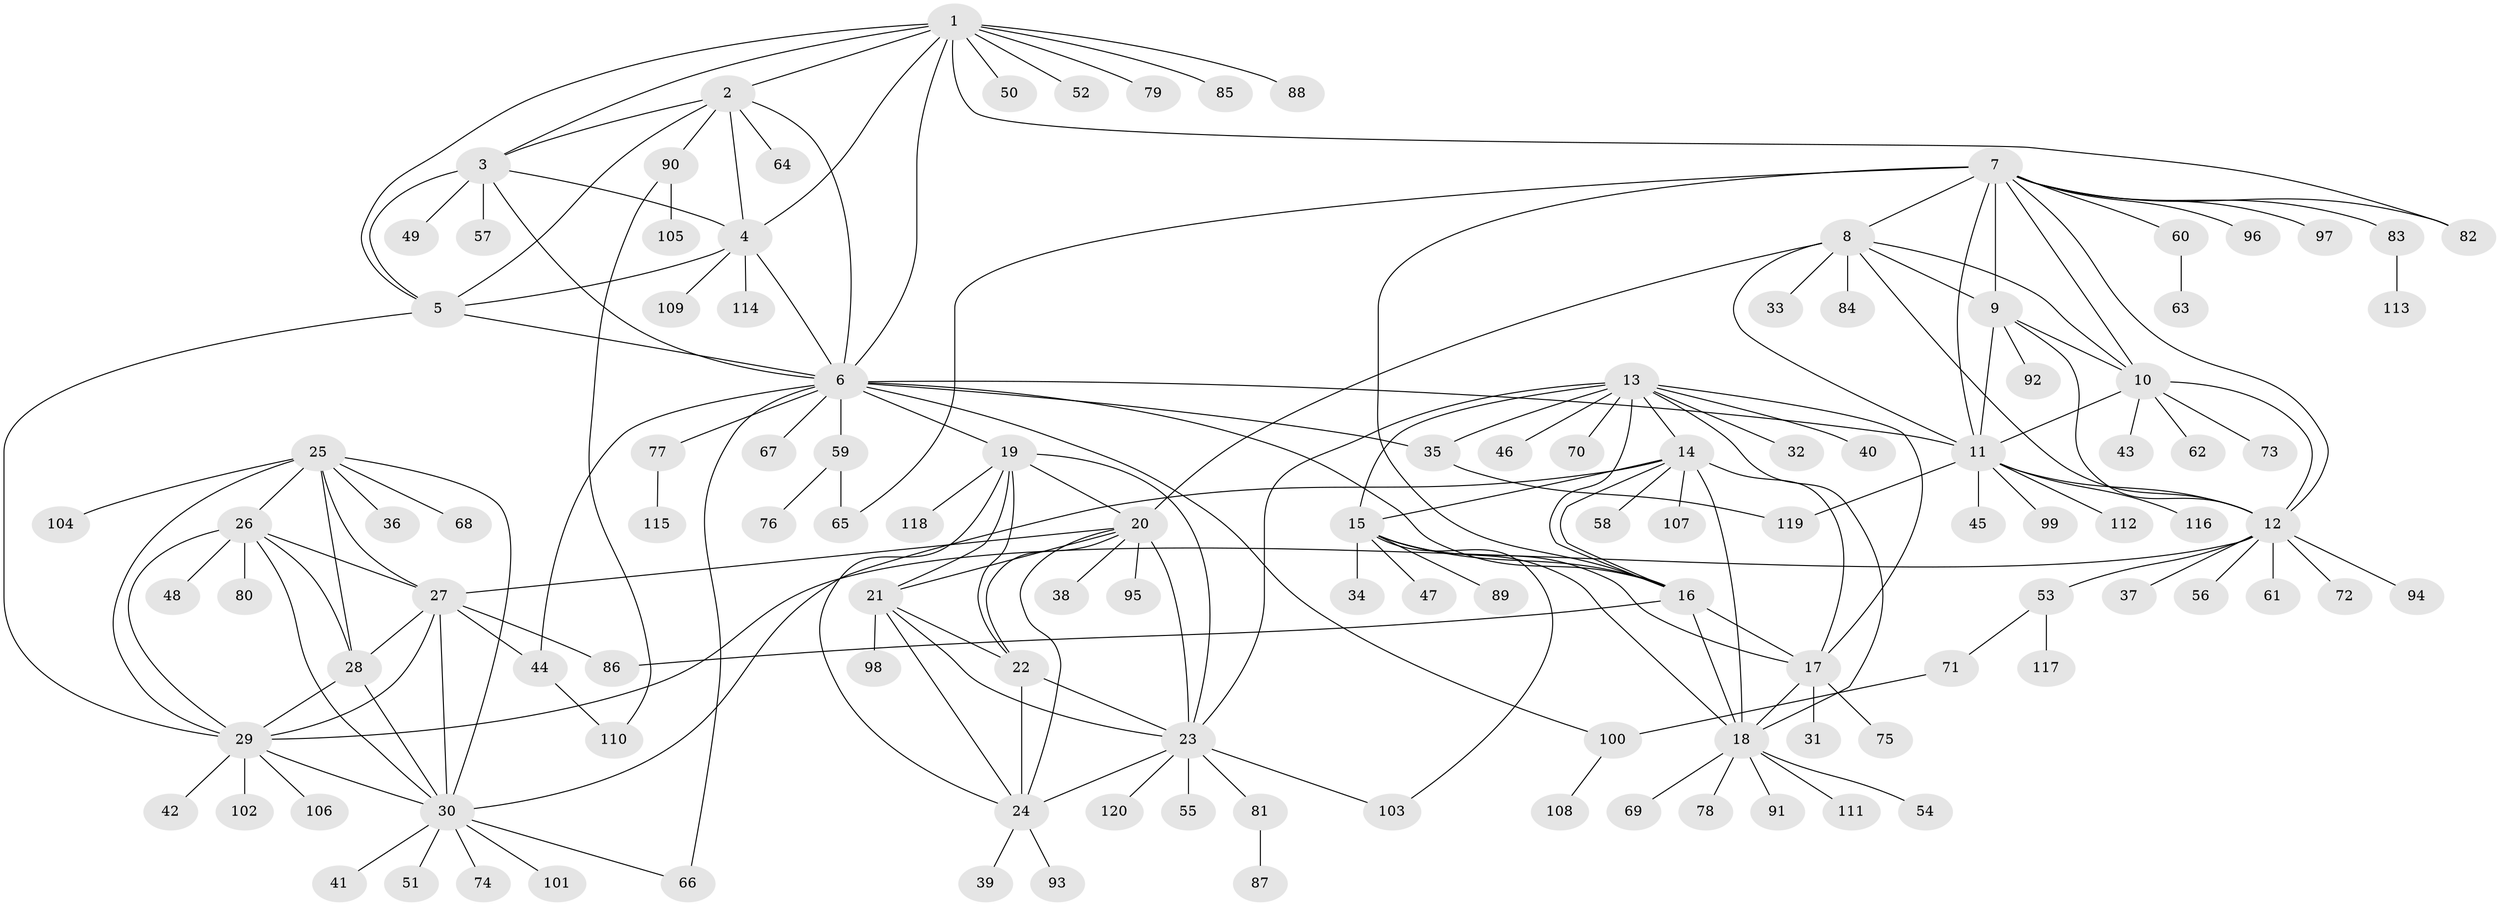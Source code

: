 // coarse degree distribution, {5: 0.1875, 6: 0.125, 7: 0.0625, 14: 0.020833333333333332, 10: 0.020833333333333332, 8: 0.0625, 9: 0.020833333333333332, 4: 0.041666666666666664, 3: 0.041666666666666664, 1: 0.3125, 2: 0.10416666666666667}
// Generated by graph-tools (version 1.1) at 2025/52/03/04/25 22:52:23]
// undirected, 120 vertices, 185 edges
graph export_dot {
  node [color=gray90,style=filled];
  1;
  2;
  3;
  4;
  5;
  6;
  7;
  8;
  9;
  10;
  11;
  12;
  13;
  14;
  15;
  16;
  17;
  18;
  19;
  20;
  21;
  22;
  23;
  24;
  25;
  26;
  27;
  28;
  29;
  30;
  31;
  32;
  33;
  34;
  35;
  36;
  37;
  38;
  39;
  40;
  41;
  42;
  43;
  44;
  45;
  46;
  47;
  48;
  49;
  50;
  51;
  52;
  53;
  54;
  55;
  56;
  57;
  58;
  59;
  60;
  61;
  62;
  63;
  64;
  65;
  66;
  67;
  68;
  69;
  70;
  71;
  72;
  73;
  74;
  75;
  76;
  77;
  78;
  79;
  80;
  81;
  82;
  83;
  84;
  85;
  86;
  87;
  88;
  89;
  90;
  91;
  92;
  93;
  94;
  95;
  96;
  97;
  98;
  99;
  100;
  101;
  102;
  103;
  104;
  105;
  106;
  107;
  108;
  109;
  110;
  111;
  112;
  113;
  114;
  115;
  116;
  117;
  118;
  119;
  120;
  1 -- 2;
  1 -- 3;
  1 -- 4;
  1 -- 5;
  1 -- 6;
  1 -- 50;
  1 -- 52;
  1 -- 79;
  1 -- 82;
  1 -- 85;
  1 -- 88;
  2 -- 3;
  2 -- 4;
  2 -- 5;
  2 -- 6;
  2 -- 64;
  2 -- 90;
  3 -- 4;
  3 -- 5;
  3 -- 6;
  3 -- 49;
  3 -- 57;
  4 -- 5;
  4 -- 6;
  4 -- 109;
  4 -- 114;
  5 -- 6;
  5 -- 29;
  6 -- 11;
  6 -- 16;
  6 -- 19;
  6 -- 35;
  6 -- 44;
  6 -- 59;
  6 -- 66;
  6 -- 67;
  6 -- 77;
  6 -- 100;
  7 -- 8;
  7 -- 9;
  7 -- 10;
  7 -- 11;
  7 -- 12;
  7 -- 16;
  7 -- 60;
  7 -- 65;
  7 -- 82;
  7 -- 83;
  7 -- 96;
  7 -- 97;
  8 -- 9;
  8 -- 10;
  8 -- 11;
  8 -- 12;
  8 -- 20;
  8 -- 33;
  8 -- 84;
  9 -- 10;
  9 -- 11;
  9 -- 12;
  9 -- 92;
  10 -- 11;
  10 -- 12;
  10 -- 43;
  10 -- 62;
  10 -- 73;
  11 -- 12;
  11 -- 45;
  11 -- 99;
  11 -- 112;
  11 -- 116;
  11 -- 119;
  12 -- 29;
  12 -- 37;
  12 -- 53;
  12 -- 56;
  12 -- 61;
  12 -- 72;
  12 -- 94;
  13 -- 14;
  13 -- 15;
  13 -- 16;
  13 -- 17;
  13 -- 18;
  13 -- 23;
  13 -- 32;
  13 -- 35;
  13 -- 40;
  13 -- 46;
  13 -- 70;
  14 -- 15;
  14 -- 16;
  14 -- 17;
  14 -- 18;
  14 -- 30;
  14 -- 58;
  14 -- 107;
  15 -- 16;
  15 -- 17;
  15 -- 18;
  15 -- 34;
  15 -- 47;
  15 -- 89;
  15 -- 103;
  16 -- 17;
  16 -- 18;
  16 -- 86;
  17 -- 18;
  17 -- 31;
  17 -- 75;
  18 -- 54;
  18 -- 69;
  18 -- 78;
  18 -- 91;
  18 -- 111;
  19 -- 20;
  19 -- 21;
  19 -- 22;
  19 -- 23;
  19 -- 24;
  19 -- 118;
  20 -- 21;
  20 -- 22;
  20 -- 23;
  20 -- 24;
  20 -- 27;
  20 -- 38;
  20 -- 95;
  21 -- 22;
  21 -- 23;
  21 -- 24;
  21 -- 98;
  22 -- 23;
  22 -- 24;
  23 -- 24;
  23 -- 55;
  23 -- 81;
  23 -- 103;
  23 -- 120;
  24 -- 39;
  24 -- 93;
  25 -- 26;
  25 -- 27;
  25 -- 28;
  25 -- 29;
  25 -- 30;
  25 -- 36;
  25 -- 68;
  25 -- 104;
  26 -- 27;
  26 -- 28;
  26 -- 29;
  26 -- 30;
  26 -- 48;
  26 -- 80;
  27 -- 28;
  27 -- 29;
  27 -- 30;
  27 -- 44;
  27 -- 86;
  28 -- 29;
  28 -- 30;
  29 -- 30;
  29 -- 42;
  29 -- 102;
  29 -- 106;
  30 -- 41;
  30 -- 51;
  30 -- 66;
  30 -- 74;
  30 -- 101;
  35 -- 119;
  44 -- 110;
  53 -- 71;
  53 -- 117;
  59 -- 65;
  59 -- 76;
  60 -- 63;
  71 -- 100;
  77 -- 115;
  81 -- 87;
  83 -- 113;
  90 -- 105;
  90 -- 110;
  100 -- 108;
}
